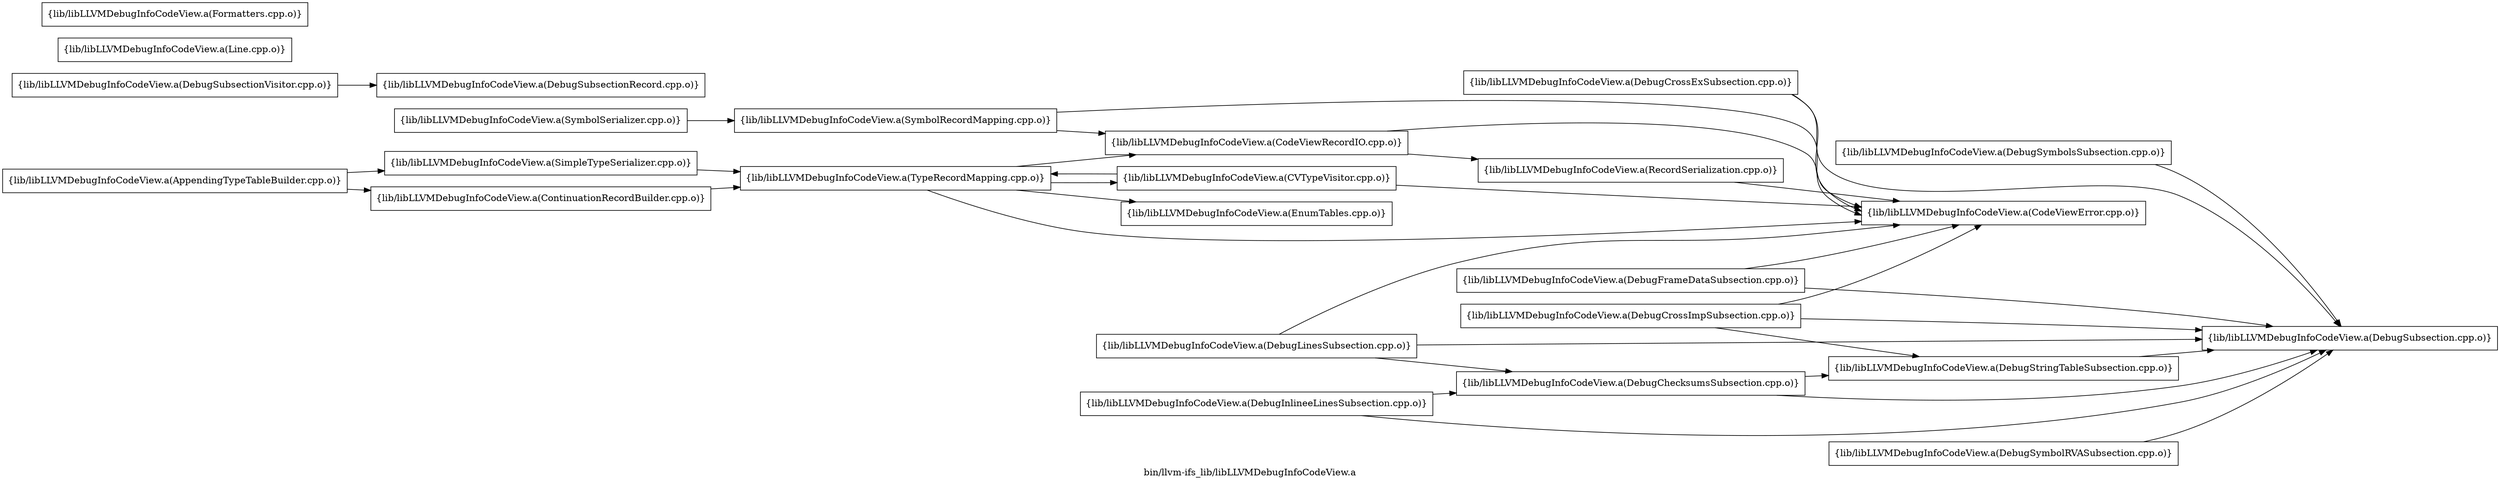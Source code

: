 digraph "bin/llvm-ifs_lib/libLLVMDebugInfoCodeView.a" {
	label="bin/llvm-ifs_lib/libLLVMDebugInfoCodeView.a";
	rankdir=LR;

	Node0x55b523c161a8 [shape=record,shape=box,group=0,label="{lib/libLLVMDebugInfoCodeView.a(CodeViewError.cpp.o)}"];
	Node0x55b523c19b78 [shape=record,shape=box,group=0,label="{lib/libLLVMDebugInfoCodeView.a(DebugChecksumsSubsection.cpp.o)}"];
	Node0x55b523c19b78 -> Node0x55b523c1de08;
	Node0x55b523c19b78 -> Node0x55b523c1d728;
	Node0x55b523c17ff8 [shape=record,shape=box,group=0,label="{lib/libLLVMDebugInfoCodeView.a(DebugCrossExSubsection.cpp.o)}"];
	Node0x55b523c17ff8 -> Node0x55b523c161a8;
	Node0x55b523c17ff8 -> Node0x55b523c1d728;
	Node0x55b523c18278 [shape=record,shape=box,group=0,label="{lib/libLLVMDebugInfoCodeView.a(DebugCrossImpSubsection.cpp.o)}"];
	Node0x55b523c18278 -> Node0x55b523c161a8;
	Node0x55b523c18278 -> Node0x55b523c1de08;
	Node0x55b523c18278 -> Node0x55b523c1d728;
	Node0x55b523c18548 [shape=record,shape=box,group=0,label="{lib/libLLVMDebugInfoCodeView.a(DebugFrameDataSubsection.cpp.o)}"];
	Node0x55b523c18548 -> Node0x55b523c161a8;
	Node0x55b523c18548 -> Node0x55b523c1d728;
	Node0x55b523c1edf8 [shape=record,shape=box,group=0,label="{lib/libLLVMDebugInfoCodeView.a(DebugInlineeLinesSubsection.cpp.o)}"];
	Node0x55b523c1edf8 -> Node0x55b523c19b78;
	Node0x55b523c1edf8 -> Node0x55b523c1d728;
	Node0x55b523c1e628 [shape=record,shape=box,group=0,label="{lib/libLLVMDebugInfoCodeView.a(DebugLinesSubsection.cpp.o)}"];
	Node0x55b523c1e628 -> Node0x55b523c161a8;
	Node0x55b523c1e628 -> Node0x55b523c19b78;
	Node0x55b523c1e628 -> Node0x55b523c1d728;
	Node0x55b523c1de08 [shape=record,shape=box,group=0,label="{lib/libLLVMDebugInfoCodeView.a(DebugStringTableSubsection.cpp.o)}"];
	Node0x55b523c1de08 -> Node0x55b523c1d728;
	Node0x55b523c1d728 [shape=record,shape=box,group=0,label="{lib/libLLVMDebugInfoCodeView.a(DebugSubsection.cpp.o)}"];
	Node0x55b523c1d098 [shape=record,shape=box,group=0,label="{lib/libLLVMDebugInfoCodeView.a(DebugSubsectionRecord.cpp.o)}"];
	Node0x55b523c17a58 [shape=record,shape=box,group=0,label="{lib/libLLVMDebugInfoCodeView.a(DebugSymbolRVASubsection.cpp.o)}"];
	Node0x55b523c17a58 -> Node0x55b523c1d728;
	Node0x55b523c181d8 [shape=record,shape=box,group=0,label="{lib/libLLVMDebugInfoCodeView.a(DebugSymbolsSubsection.cpp.o)}"];
	Node0x55b523c181d8 -> Node0x55b523c1d728;
	Node0x55b523c19768 [shape=record,shape=box,group=0,label="{lib/libLLVMDebugInfoCodeView.a(Line.cpp.o)}"];
	Node0x55b523c18a48 [shape=record,shape=box,group=0,label="{lib/libLLVMDebugInfoCodeView.a(EnumTables.cpp.o)}"];
	Node0x55b523c155c8 [shape=record,shape=box,group=0,label="{lib/libLLVMDebugInfoCodeView.a(SymbolRecordMapping.cpp.o)}"];
	Node0x55b523c155c8 -> Node0x55b523c161a8;
	Node0x55b523c155c8 -> Node0x55b523c19628;
	Node0x55b523c19128 [shape=record,shape=box,group=0,label="{lib/libLLVMDebugInfoCodeView.a(SymbolSerializer.cpp.o)}"];
	Node0x55b523c19128 -> Node0x55b523c155c8;
	Node0x55b523c15488 [shape=record,shape=box,group=0,label="{lib/libLLVMDebugInfoCodeView.a(AppendingTypeTableBuilder.cpp.o)}"];
	Node0x55b523c15488 -> Node0x55b523c18a98;
	Node0x55b523c15488 -> Node0x55b523c15f28;
	Node0x55b523c18a98 [shape=record,shape=box,group=0,label="{lib/libLLVMDebugInfoCodeView.a(ContinuationRecordBuilder.cpp.o)}"];
	Node0x55b523c18a98 -> Node0x55b523c180e8;
	Node0x55b523c198a8 [shape=record,shape=box,group=0,label="{lib/libLLVMDebugInfoCodeView.a(CVTypeVisitor.cpp.o)}"];
	Node0x55b523c198a8 -> Node0x55b523c161a8;
	Node0x55b523c198a8 -> Node0x55b523c180e8;
	Node0x55b523c18f98 [shape=record,shape=box,group=0,label="{lib/libLLVMDebugInfoCodeView.a(Formatters.cpp.o)}"];
	Node0x55b523c180e8 [shape=record,shape=box,group=0,label="{lib/libLLVMDebugInfoCodeView.a(TypeRecordMapping.cpp.o)}"];
	Node0x55b523c180e8 -> Node0x55b523c161a8;
	Node0x55b523c180e8 -> Node0x55b523c198a8;
	Node0x55b523c180e8 -> Node0x55b523c18a48;
	Node0x55b523c180e8 -> Node0x55b523c19628;
	Node0x55b523c15f28 [shape=record,shape=box,group=0,label="{lib/libLLVMDebugInfoCodeView.a(SimpleTypeSerializer.cpp.o)}"];
	Node0x55b523c15f28 -> Node0x55b523c180e8;
	Node0x55b523c1c968 [shape=record,shape=box,group=0,label="{lib/libLLVMDebugInfoCodeView.a(DebugSubsectionVisitor.cpp.o)}"];
	Node0x55b523c1c968 -> Node0x55b523c1d098;
	Node0x55b523c19628 [shape=record,shape=box,group=0,label="{lib/libLLVMDebugInfoCodeView.a(CodeViewRecordIO.cpp.o)}"];
	Node0x55b523c19628 -> Node0x55b523c161a8;
	Node0x55b523c19628 -> Node0x55b523c18e58;
	Node0x55b523c18e58 [shape=record,shape=box,group=0,label="{lib/libLLVMDebugInfoCodeView.a(RecordSerialization.cpp.o)}"];
	Node0x55b523c18e58 -> Node0x55b523c161a8;
}
